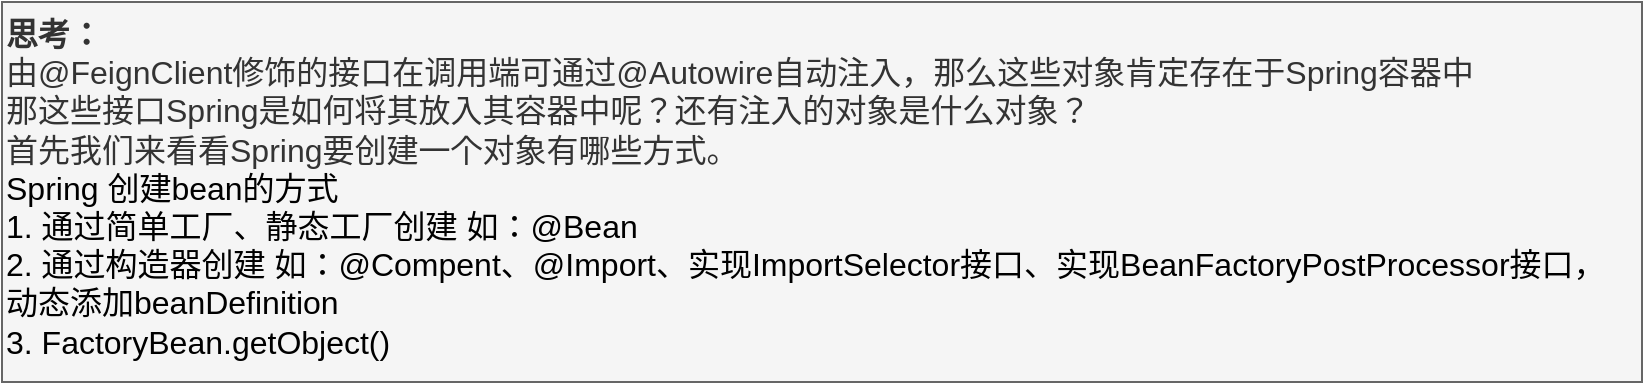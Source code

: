 <mxfile version="26.2.13">
  <diagram name="第 1 页" id="zsBhueWkol6OUL7pbt6Z">
    <mxGraphModel dx="1236" dy="790" grid="1" gridSize="10" guides="1" tooltips="1" connect="1" arrows="1" fold="1" page="1" pageScale="1" pageWidth="827" pageHeight="1169" math="0" shadow="0">
      <root>
        <mxCell id="0" />
        <mxCell id="1" parent="0" />
        <mxCell id="EnDtAUhqjSUgPeUe0Z8r-2" value="&lt;div&gt;&lt;b&gt;思考：&lt;/b&gt;&lt;/div&gt;由@FeignClient修饰的接口在调用端可通过@Autowire自动注入，那么这些对象肯定存在于Spring容器中&lt;div&gt;那这些接口Spring是如何将其放入其容器中呢？还有注入的对象是什么对象？&lt;/div&gt;&lt;div&gt;首先我们来看看Spring要创建一个对象有哪些方式。&lt;/div&gt;&lt;div&gt;&lt;span style=&quot;color: rgb(0, 0, 0);&quot;&gt;Spring 创建bean的方式&lt;/span&gt;&lt;div style=&quot;color: rgb(0, 0, 0);&quot;&gt;1. 通过简单工厂、静态工厂创建 如：&lt;span style=&quot;background-color: transparent;&quot;&gt;@Bean&lt;/span&gt;&lt;/div&gt;&lt;div style=&quot;color: rgb(0, 0, 0);&quot;&gt;2. 通过构造器创建 如：@Compent、@Import、实现ImportSelector接口、&lt;span style=&quot;background-color: transparent;&quot;&gt;实现BeanFactoryPostProcessor接口，&lt;/span&gt;&lt;/div&gt;&lt;div style=&quot;color: rgb(0, 0, 0);&quot;&gt;&lt;span style=&quot;background-color: transparent;&quot;&gt;动态添加beanDefinition&lt;/span&gt;&lt;/div&gt;&lt;div style=&quot;color: rgb(0, 0, 0);&quot;&gt;3. FactoryBean.getObject()&lt;br&gt;&lt;/div&gt;&lt;/div&gt;" style="text;html=1;align=left;verticalAlign=top;resizable=0;points=[];autosize=1;strokeColor=#666666;fillColor=#f5f5f5;fontSize=16;fontColor=#333333;" vertex="1" parent="1">
          <mxGeometry x="80" y="40" width="820" height="190" as="geometry" />
        </mxCell>
      </root>
    </mxGraphModel>
  </diagram>
</mxfile>
